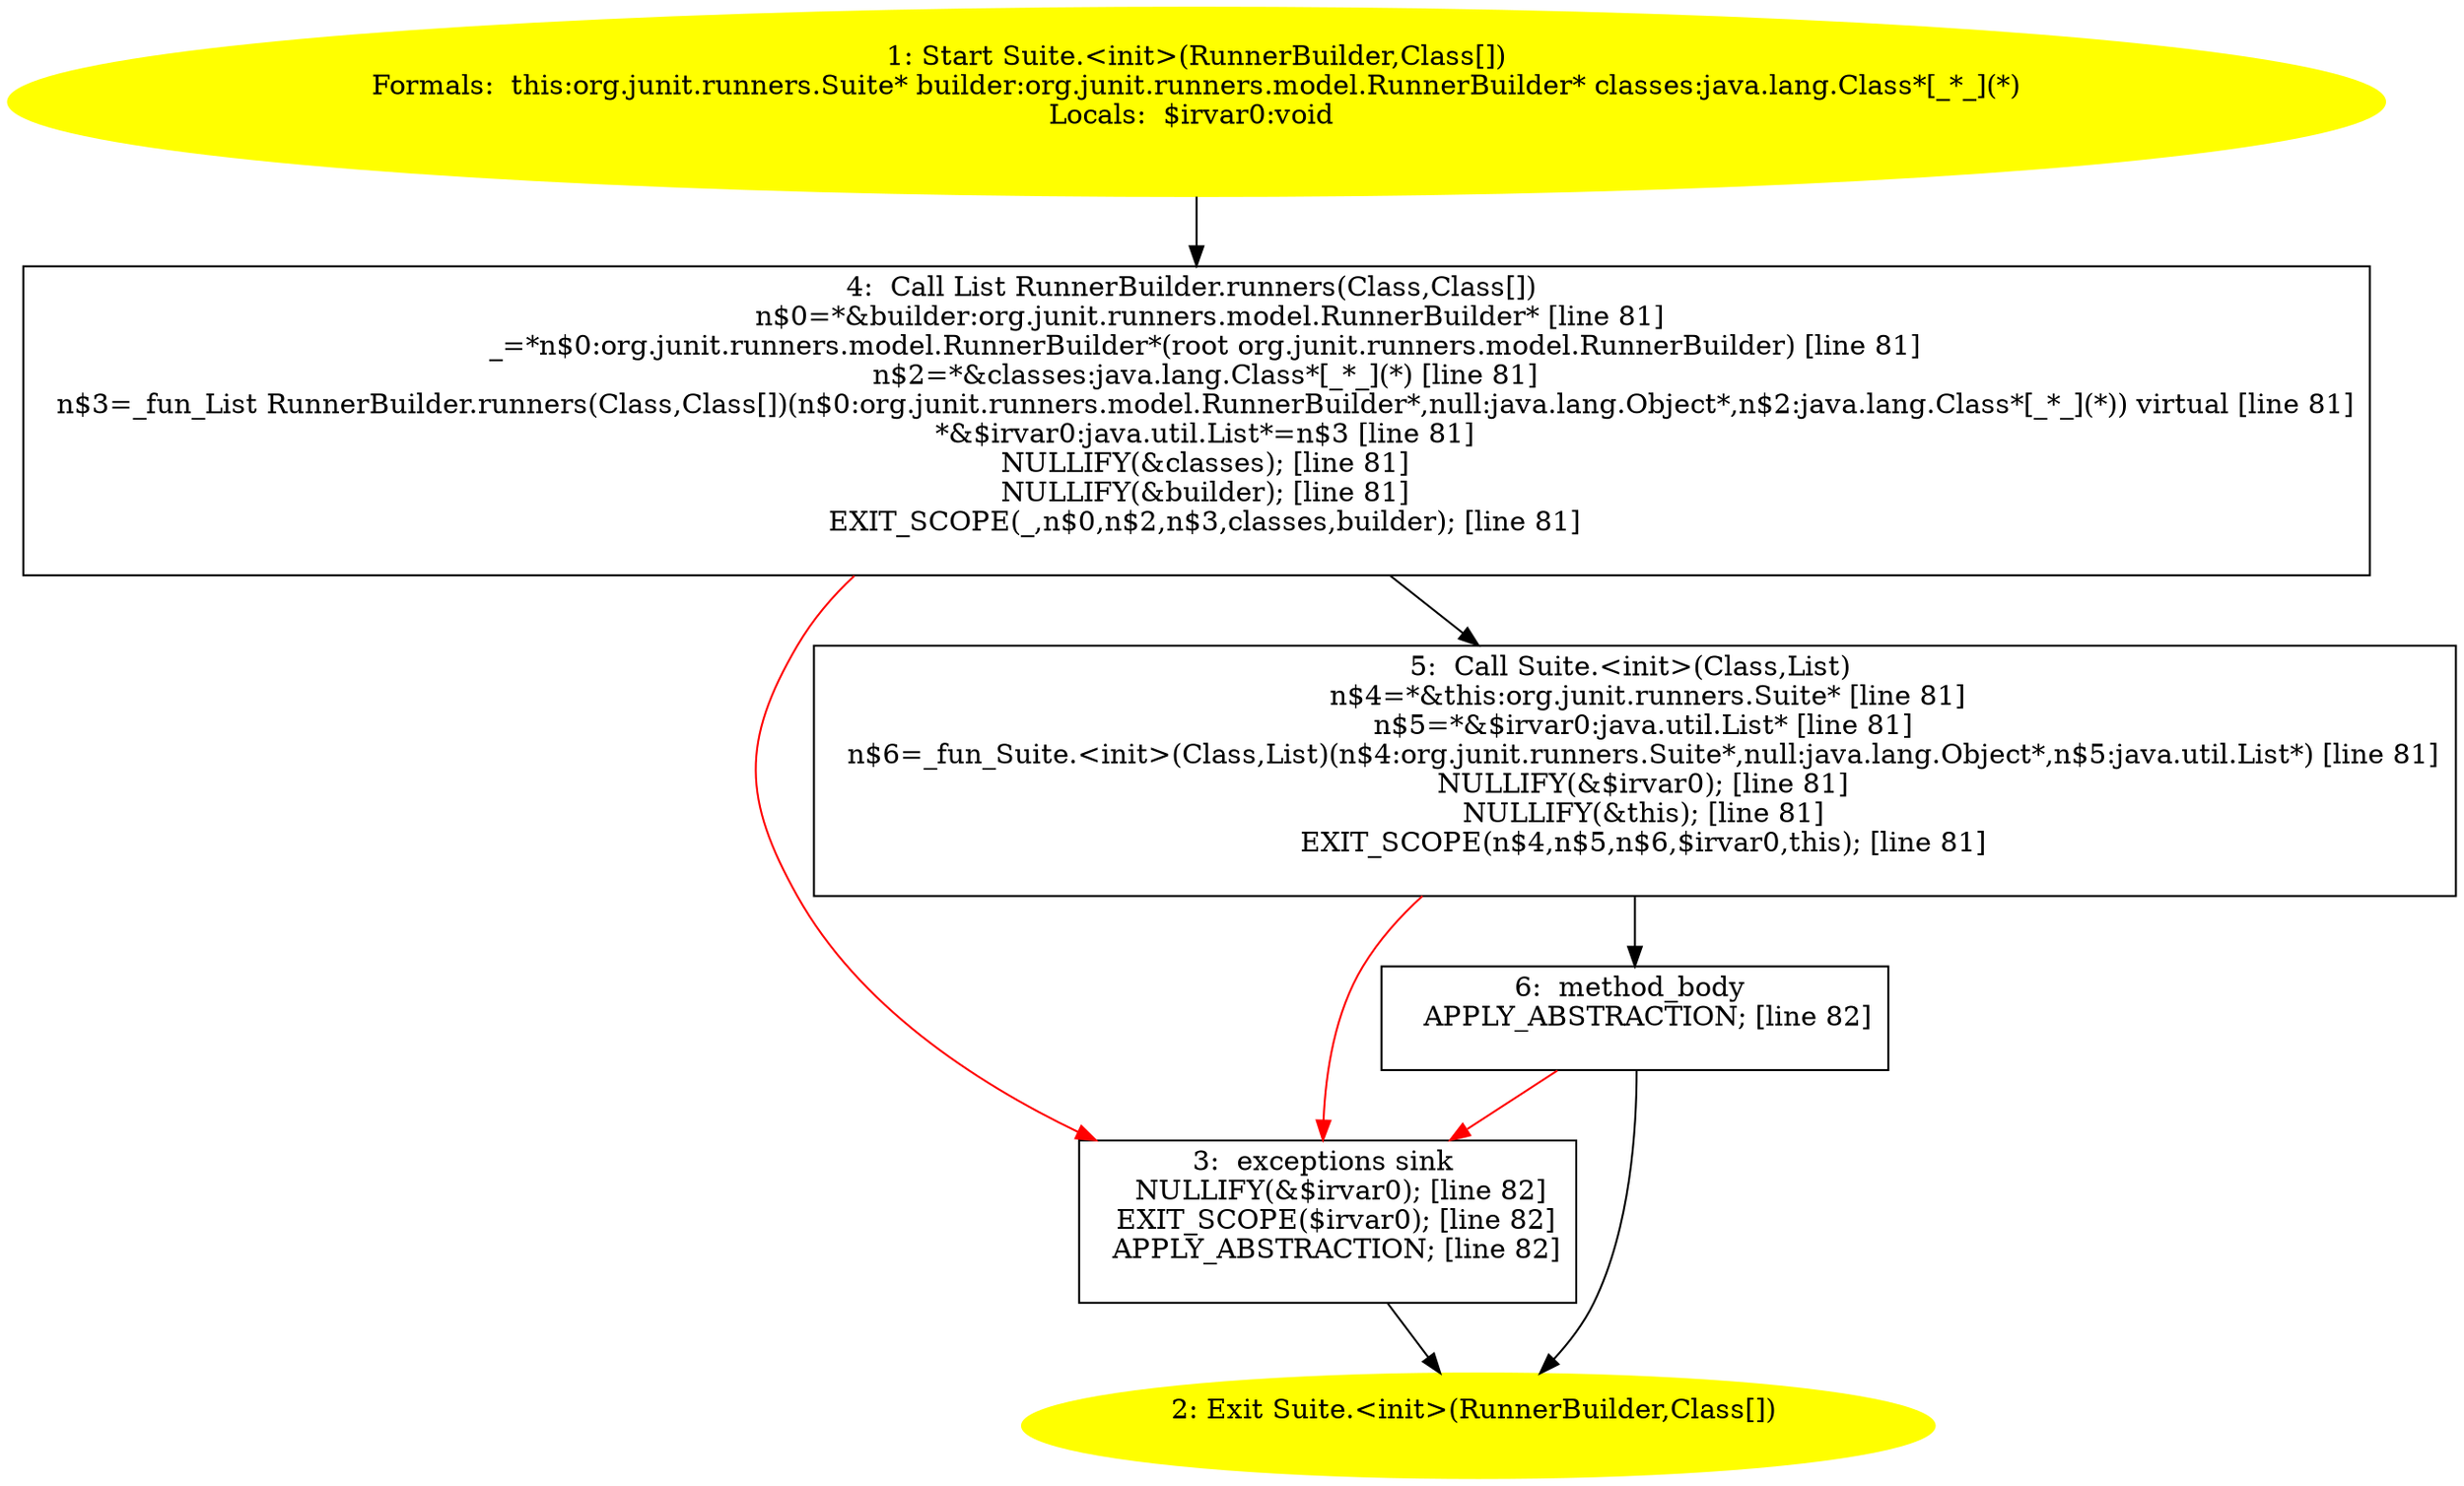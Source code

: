 /* @generated */
digraph cfg {
"org.junit.runners.Suite.<init>(org.junit.runners.model.RunnerBuilder,java.lang.Class[]).f1b21f4bb7487f3b1a2d40858d987cd0_1" [label="1: Start Suite.<init>(RunnerBuilder,Class[])\nFormals:  this:org.junit.runners.Suite* builder:org.junit.runners.model.RunnerBuilder* classes:java.lang.Class*[_*_](*)\nLocals:  $irvar0:void \n  " color=yellow style=filled]
	

	 "org.junit.runners.Suite.<init>(org.junit.runners.model.RunnerBuilder,java.lang.Class[]).f1b21f4bb7487f3b1a2d40858d987cd0_1" -> "org.junit.runners.Suite.<init>(org.junit.runners.model.RunnerBuilder,java.lang.Class[]).f1b21f4bb7487f3b1a2d40858d987cd0_4" ;
"org.junit.runners.Suite.<init>(org.junit.runners.model.RunnerBuilder,java.lang.Class[]).f1b21f4bb7487f3b1a2d40858d987cd0_2" [label="2: Exit Suite.<init>(RunnerBuilder,Class[]) \n  " color=yellow style=filled]
	

"org.junit.runners.Suite.<init>(org.junit.runners.model.RunnerBuilder,java.lang.Class[]).f1b21f4bb7487f3b1a2d40858d987cd0_3" [label="3:  exceptions sink \n   NULLIFY(&$irvar0); [line 82]\n  EXIT_SCOPE($irvar0); [line 82]\n  APPLY_ABSTRACTION; [line 82]\n " shape="box"]
	

	 "org.junit.runners.Suite.<init>(org.junit.runners.model.RunnerBuilder,java.lang.Class[]).f1b21f4bb7487f3b1a2d40858d987cd0_3" -> "org.junit.runners.Suite.<init>(org.junit.runners.model.RunnerBuilder,java.lang.Class[]).f1b21f4bb7487f3b1a2d40858d987cd0_2" ;
"org.junit.runners.Suite.<init>(org.junit.runners.model.RunnerBuilder,java.lang.Class[]).f1b21f4bb7487f3b1a2d40858d987cd0_4" [label="4:  Call List RunnerBuilder.runners(Class,Class[]) \n   n$0=*&builder:org.junit.runners.model.RunnerBuilder* [line 81]\n  _=*n$0:org.junit.runners.model.RunnerBuilder*(root org.junit.runners.model.RunnerBuilder) [line 81]\n  n$2=*&classes:java.lang.Class*[_*_](*) [line 81]\n  n$3=_fun_List RunnerBuilder.runners(Class,Class[])(n$0:org.junit.runners.model.RunnerBuilder*,null:java.lang.Object*,n$2:java.lang.Class*[_*_](*)) virtual [line 81]\n  *&$irvar0:java.util.List*=n$3 [line 81]\n  NULLIFY(&classes); [line 81]\n  NULLIFY(&builder); [line 81]\n  EXIT_SCOPE(_,n$0,n$2,n$3,classes,builder); [line 81]\n " shape="box"]
	

	 "org.junit.runners.Suite.<init>(org.junit.runners.model.RunnerBuilder,java.lang.Class[]).f1b21f4bb7487f3b1a2d40858d987cd0_4" -> "org.junit.runners.Suite.<init>(org.junit.runners.model.RunnerBuilder,java.lang.Class[]).f1b21f4bb7487f3b1a2d40858d987cd0_5" ;
	 "org.junit.runners.Suite.<init>(org.junit.runners.model.RunnerBuilder,java.lang.Class[]).f1b21f4bb7487f3b1a2d40858d987cd0_4" -> "org.junit.runners.Suite.<init>(org.junit.runners.model.RunnerBuilder,java.lang.Class[]).f1b21f4bb7487f3b1a2d40858d987cd0_3" [color="red" ];
"org.junit.runners.Suite.<init>(org.junit.runners.model.RunnerBuilder,java.lang.Class[]).f1b21f4bb7487f3b1a2d40858d987cd0_5" [label="5:  Call Suite.<init>(Class,List) \n   n$4=*&this:org.junit.runners.Suite* [line 81]\n  n$5=*&$irvar0:java.util.List* [line 81]\n  n$6=_fun_Suite.<init>(Class,List)(n$4:org.junit.runners.Suite*,null:java.lang.Object*,n$5:java.util.List*) [line 81]\n  NULLIFY(&$irvar0); [line 81]\n  NULLIFY(&this); [line 81]\n  EXIT_SCOPE(n$4,n$5,n$6,$irvar0,this); [line 81]\n " shape="box"]
	

	 "org.junit.runners.Suite.<init>(org.junit.runners.model.RunnerBuilder,java.lang.Class[]).f1b21f4bb7487f3b1a2d40858d987cd0_5" -> "org.junit.runners.Suite.<init>(org.junit.runners.model.RunnerBuilder,java.lang.Class[]).f1b21f4bb7487f3b1a2d40858d987cd0_6" ;
	 "org.junit.runners.Suite.<init>(org.junit.runners.model.RunnerBuilder,java.lang.Class[]).f1b21f4bb7487f3b1a2d40858d987cd0_5" -> "org.junit.runners.Suite.<init>(org.junit.runners.model.RunnerBuilder,java.lang.Class[]).f1b21f4bb7487f3b1a2d40858d987cd0_3" [color="red" ];
"org.junit.runners.Suite.<init>(org.junit.runners.model.RunnerBuilder,java.lang.Class[]).f1b21f4bb7487f3b1a2d40858d987cd0_6" [label="6:  method_body \n   APPLY_ABSTRACTION; [line 82]\n " shape="box"]
	

	 "org.junit.runners.Suite.<init>(org.junit.runners.model.RunnerBuilder,java.lang.Class[]).f1b21f4bb7487f3b1a2d40858d987cd0_6" -> "org.junit.runners.Suite.<init>(org.junit.runners.model.RunnerBuilder,java.lang.Class[]).f1b21f4bb7487f3b1a2d40858d987cd0_2" ;
	 "org.junit.runners.Suite.<init>(org.junit.runners.model.RunnerBuilder,java.lang.Class[]).f1b21f4bb7487f3b1a2d40858d987cd0_6" -> "org.junit.runners.Suite.<init>(org.junit.runners.model.RunnerBuilder,java.lang.Class[]).f1b21f4bb7487f3b1a2d40858d987cd0_3" [color="red" ];
}
